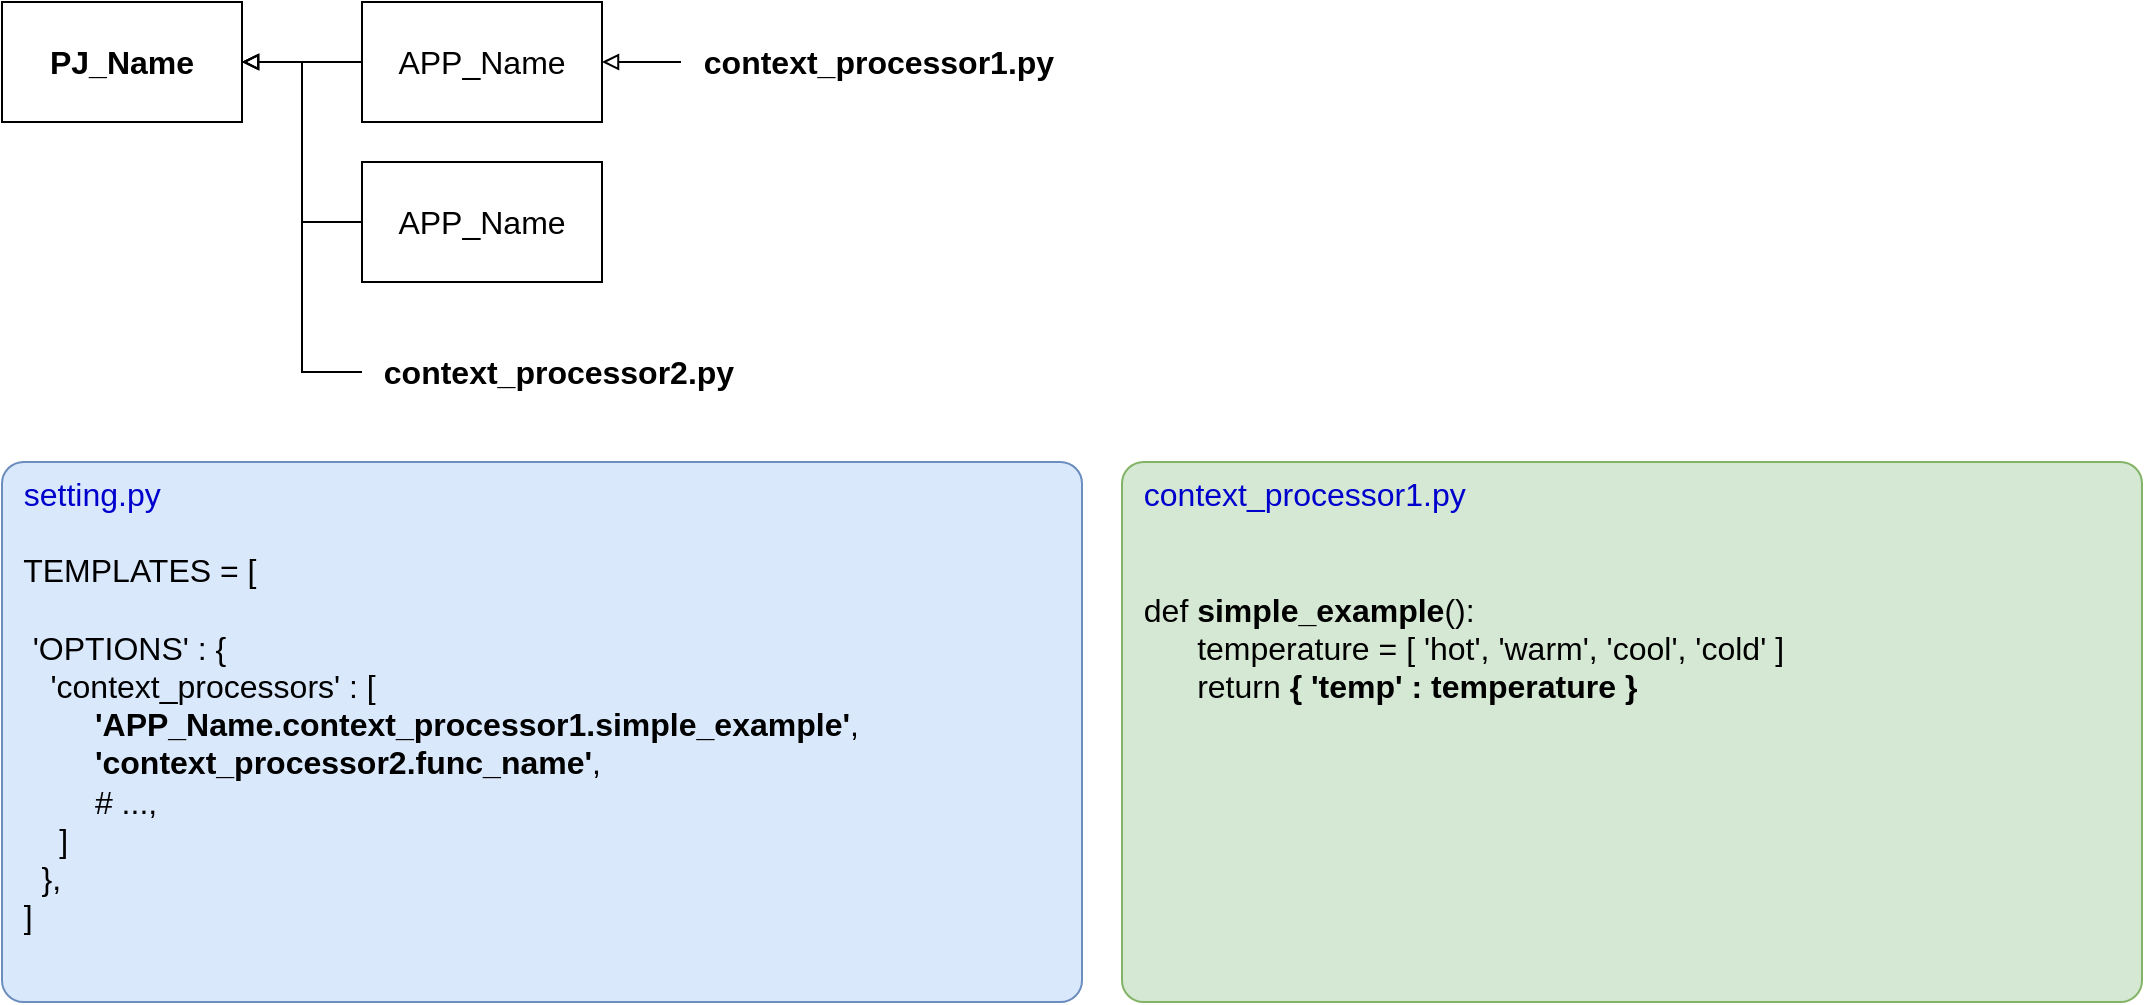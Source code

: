 <mxfile version="12.2.4" pages="2"><diagram id="vGbpm86oi84bIbi224Fg" name="context_processors"><mxGraphModel dx="719" dy="592" grid="1" gridSize="10" guides="1" tooltips="1" connect="1" arrows="1" fold="1" page="1" pageScale="1" pageWidth="1100" pageHeight="850" math="0" shadow="0"><root><mxCell id="ttFF1TFbiZeEFC_S60e4-0"/><mxCell id="ttFF1TFbiZeEFC_S60e4-1" parent="ttFF1TFbiZeEFC_S60e4-0"/><mxCell id="L-VF0cf_2nI_921FmTjk-0" value="PJ_Name" style="rounded=0;whiteSpace=wrap;html=1;fontSize=16;align=center;fontStyle=1" parent="ttFF1TFbiZeEFC_S60e4-1" vertex="1"><mxGeometry x="20" y="20" width="120" height="60" as="geometry"/></mxCell><mxCell id="L-VF0cf_2nI_921FmTjk-3" style="edgeStyle=orthogonalEdgeStyle;rounded=0;orthogonalLoop=1;jettySize=auto;html=1;exitX=0;exitY=0.5;exitDx=0;exitDy=0;entryX=1;entryY=0.5;entryDx=0;entryDy=0;fontSize=16;endArrow=block;endFill=0;" parent="ttFF1TFbiZeEFC_S60e4-1" source="L-VF0cf_2nI_921FmTjk-1" target="L-VF0cf_2nI_921FmTjk-0" edge="1"><mxGeometry relative="1" as="geometry"/></mxCell><mxCell id="L-VF0cf_2nI_921FmTjk-1" value="APP_Name" style="rounded=0;whiteSpace=wrap;html=1;fontSize=16;align=center;" parent="ttFF1TFbiZeEFC_S60e4-1" vertex="1"><mxGeometry x="200" y="20" width="120" height="60" as="geometry"/></mxCell><mxCell id="L-VF0cf_2nI_921FmTjk-5" style="edgeStyle=orthogonalEdgeStyle;rounded=0;orthogonalLoop=1;jettySize=auto;html=1;exitX=0;exitY=0.5;exitDx=0;exitDy=0;entryX=1;entryY=0.5;entryDx=0;entryDy=0;endArrow=block;endFill=0;fontSize=16;" parent="ttFF1TFbiZeEFC_S60e4-1" source="L-VF0cf_2nI_921FmTjk-4" target="L-VF0cf_2nI_921FmTjk-0" edge="1"><mxGeometry relative="1" as="geometry"/></mxCell><mxCell id="L-VF0cf_2nI_921FmTjk-4" value="APP_Name" style="rounded=0;whiteSpace=wrap;html=1;fontSize=16;align=center;" parent="ttFF1TFbiZeEFC_S60e4-1" vertex="1"><mxGeometry x="200" y="100" width="120" height="60" as="geometry"/></mxCell><mxCell id="L-VF0cf_2nI_921FmTjk-10" style="edgeStyle=orthogonalEdgeStyle;rounded=0;orthogonalLoop=1;jettySize=auto;html=1;exitX=0;exitY=0.5;exitDx=0;exitDy=0;entryX=1;entryY=0.5;entryDx=0;entryDy=0;endArrow=block;endFill=0;fontSize=16;" parent="ttFF1TFbiZeEFC_S60e4-1" source="L-VF0cf_2nI_921FmTjk-9" target="L-VF0cf_2nI_921FmTjk-0" edge="1"><mxGeometry relative="1" as="geometry"/></mxCell><mxCell id="L-VF0cf_2nI_921FmTjk-9" value="&amp;nbsp; context_processor2.py" style="text;html=1;strokeColor=none;fillColor=none;align=left;verticalAlign=middle;whiteSpace=wrap;rounded=0;fontSize=16;fontStyle=1" parent="ttFF1TFbiZeEFC_S60e4-1" vertex="1"><mxGeometry x="200" y="180" width="190" height="50" as="geometry"/></mxCell><mxCell id="L-VF0cf_2nI_921FmTjk-13" style="edgeStyle=orthogonalEdgeStyle;rounded=0;orthogonalLoop=1;jettySize=auto;html=1;exitX=0;exitY=0.5;exitDx=0;exitDy=0;entryX=1;entryY=0.5;entryDx=0;entryDy=0;endArrow=block;endFill=0;fontSize=16;" parent="ttFF1TFbiZeEFC_S60e4-1" source="L-VF0cf_2nI_921FmTjk-12" target="L-VF0cf_2nI_921FmTjk-1" edge="1"><mxGeometry relative="1" as="geometry"/></mxCell><mxCell id="L-VF0cf_2nI_921FmTjk-12" value="&amp;nbsp; context_processor1.py" style="text;html=1;strokeColor=none;fillColor=none;align=left;verticalAlign=middle;whiteSpace=wrap;rounded=0;fontSize=16;fontStyle=1" parent="ttFF1TFbiZeEFC_S60e4-1" vertex="1"><mxGeometry x="359.5" y="25" width="190" height="50" as="geometry"/></mxCell><mxCell id="L-VF0cf_2nI_921FmTjk-14" value="&lt;font&gt;&amp;nbsp; &lt;font color=&quot;#0000cc&quot;&gt;setting.py&lt;/font&gt;&lt;br&gt;&amp;nbsp;&amp;nbsp;&lt;br&gt;&amp;nbsp; TEMPLATES = [&lt;br&gt;&lt;br&gt;&amp;nbsp; &amp;nbsp;'OPTIONS' : {&lt;br&gt;&amp;nbsp; &amp;nbsp; &amp;nbsp;'context_processors' : [&lt;br&gt;&amp;nbsp; &amp;nbsp; &amp;nbsp; &amp;nbsp; &amp;nbsp; &lt;b&gt;'APP_Name.context_processor1.simple_example'&lt;/b&gt;,&lt;br&gt;&amp;nbsp; &amp;nbsp; &amp;nbsp; &amp;nbsp; &amp;nbsp; &lt;b&gt;'context_processor2.func_name'&lt;/b&gt;,&lt;br&gt;&amp;nbsp; &amp;nbsp; &amp;nbsp; &amp;nbsp; &amp;nbsp; # ...,&amp;nbsp;&amp;nbsp;&lt;br&gt;&amp;nbsp; &amp;nbsp; &amp;nbsp; ]&lt;br&gt;&amp;nbsp; &amp;nbsp; },&lt;br&gt;&amp;nbsp; ]&lt;br&gt;&lt;/font&gt;" style="rounded=1;whiteSpace=wrap;html=1;fontSize=16;align=left;arcSize=4;verticalAlign=top;fontStyle=0;fillColor=#dae8fc;strokeColor=#6c8ebf;" parent="ttFF1TFbiZeEFC_S60e4-1" vertex="1"><mxGeometry x="20" y="250" width="540" height="270" as="geometry"/></mxCell><mxCell id="rMtIMhe96o_nQ2N9gToo-0" value="&lt;font&gt;&amp;nbsp; &lt;font color=&quot;#0000cc&quot;&gt;context_processor1.py&lt;/font&gt;&lt;br&gt;&lt;br&gt;&lt;br&gt;&amp;nbsp; def &lt;b&gt;simple_example&lt;/b&gt;():&lt;br&gt;&amp;nbsp; &amp;nbsp; &amp;nbsp; &amp;nbsp; temperature = [ 'hot', 'warm', 'cool', 'cold' ]&lt;br&gt;&amp;nbsp; &amp;nbsp; &amp;nbsp; &amp;nbsp; return &lt;b&gt;{ 'temp' : temperature }&lt;/b&gt;&lt;br&gt;&lt;/font&gt;" style="rounded=1;whiteSpace=wrap;html=1;fontSize=16;align=left;arcSize=4;verticalAlign=top;fontStyle=0;fillColor=#d5e8d4;strokeColor=#82b366;" parent="ttFF1TFbiZeEFC_S60e4-1" vertex="1"><mxGeometry x="580" y="250" width="510" height="270" as="geometry"/></mxCell></root></mxGraphModel></diagram><diagram id="hDf1ayMina3igS35CfT7" name="template_tags_and_filters"><mxGraphModel dx="719" dy="592" grid="1" gridSize="10" guides="1" tooltips="1" connect="1" arrows="1" fold="1" page="1" pageScale="1" pageWidth="1100" pageHeight="850" math="0" shadow="0"><root><mxCell id="ttFF1TFbiZeEFC_S60e4-0"/><mxCell id="ttFF1TFbiZeEFC_S60e4-1" parent="ttFF1TFbiZeEFC_S60e4-0"/><mxCell id="zoblt9Kz-qM-0RY_UTrD-23" value="" style="rounded=0;whiteSpace=wrap;html=1;strokeColor=#000000;strokeWidth=1;fillColor=none;fontSize=16;fontColor=#000000;align=left;" parent="ttFF1TFbiZeEFC_S60e4-1" vertex="1"><mxGeometry x="228" y="20" width="580" height="410" as="geometry"/></mxCell><mxCell id="uEdXRzh-a97YDSr1LBIX-0" value="&lt;b&gt;&lt;font color=&quot;#0000cc&quot;&gt;Django filter&lt;/font&gt;&lt;/b&gt;" style="rounded=0;whiteSpace=wrap;html=1;strokeColor=#36393d;strokeWidth=1;fillColor=#cce5ff;fontSize=16;align=center;" parent="ttFF1TFbiZeEFC_S60e4-1" vertex="1"><mxGeometry x="238" y="34" width="120" height="60" as="geometry"/></mxCell><mxCell id="zoblt9Kz-qM-0RY_UTrD-3" style="edgeStyle=orthogonalEdgeStyle;rounded=0;orthogonalLoop=1;jettySize=auto;html=1;exitX=0;exitY=0.5;exitDx=0;exitDy=0;entryX=1;entryY=0.5;entryDx=0;entryDy=0;fontSize=16;endArrow=block;endFill=0;" parent="ttFF1TFbiZeEFC_S60e4-1" source="uEdXRzh-a97YDSr1LBIX-1" target="uEdXRzh-a97YDSr1LBIX-0" edge="1"><mxGeometry relative="1" as="geometry"/></mxCell><mxCell id="uEdXRzh-a97YDSr1LBIX-1" value="&lt;b&gt;what&lt;/b&gt;?&lt;br&gt;&amp;gt;&amp;gt; it is designed to &lt;b&gt;&lt;u&gt;&lt;font color=&quot;#7f00ff&quot;&gt;format template variables&lt;/font&gt;&lt;/u&gt;&lt;/b&gt;" style="rounded=0;whiteSpace=wrap;html=1;strokeColor=#666666;strokeWidth=1;fillColor=#f5f5f5;fontSize=16;align=left;verticalAlign=top;fontColor=#333333;" parent="ttFF1TFbiZeEFC_S60e4-1" vertex="1"><mxGeometry x="418" y="34" width="350" height="60" as="geometry"/></mxCell><mxCell id="zoblt9Kz-qM-0RY_UTrD-4" style="edgeStyle=orthogonalEdgeStyle;rounded=0;orthogonalLoop=1;jettySize=auto;html=1;exitX=0;exitY=0.5;exitDx=0;exitDy=0;entryX=1;entryY=0.5;entryDx=0;entryDy=0;fontSize=16;endArrow=block;endFill=0;" parent="ttFF1TFbiZeEFC_S60e4-1" source="zoblt9Kz-qM-0RY_UTrD-0" target="uEdXRzh-a97YDSr1LBIX-0" edge="1"><mxGeometry relative="1" as="geometry"/></mxCell><mxCell id="zoblt9Kz-qM-0RY_UTrD-0" value="&lt;b&gt;symbol&lt;/b&gt;?&lt;br&gt;&amp;gt;&amp;gt; &quot;&lt;b&gt;&lt;font color=&quot;#7f00ff&quot;&gt;|&lt;/font&gt;&lt;/b&gt;&quot; (w/o double quotation marks)" style="rounded=0;whiteSpace=wrap;html=1;strokeColor=#666666;strokeWidth=1;fillColor=#f5f5f5;fontSize=16;align=left;verticalAlign=top;fontColor=#333333;" parent="ttFF1TFbiZeEFC_S60e4-1" vertex="1"><mxGeometry x="417.5" y="104" width="350" height="60" as="geometry"/></mxCell><mxCell id="zoblt9Kz-qM-0RY_UTrD-5" style="edgeStyle=orthogonalEdgeStyle;rounded=0;orthogonalLoop=1;jettySize=auto;html=1;exitX=0;exitY=0.5;exitDx=0;exitDy=0;entryX=1;entryY=0.5;entryDx=0;entryDy=0;fontSize=16;endArrow=block;endFill=0;" parent="ttFF1TFbiZeEFC_S60e4-1" source="zoblt9Kz-qM-0RY_UTrD-1" target="uEdXRzh-a97YDSr1LBIX-0" edge="1"><mxGeometry relative="1" as="geometry"/></mxCell><mxCell id="zoblt9Kz-qM-0RY_UTrD-1" value="&lt;b&gt;concept&lt;/b&gt;?&lt;br&gt;&amp;gt;&amp;gt; it is similar with &quot;&lt;b&gt;&lt;font color=&quot;#7f00ff&quot;&gt;pipe(&lt;/font&gt;&lt;/b&gt;&lt;span style=&quot;color: rgb(102 , 102 , 102) ; font-family: &amp;#34;roboto&amp;#34; , &amp;#34;helvetica&amp;#34; , sans-serif ; font-size: 13px ; background-color: rgb(255 , 255 , 255)&quot;&gt;&lt;b&gt;%&amp;gt;%&lt;/b&gt;&lt;/span&gt;&lt;b&gt;&lt;font color=&quot;#7f00ff&quot;&gt;)&lt;/font&gt;&lt;/b&gt;&quot; in R-lang;" style="rounded=0;whiteSpace=wrap;html=1;strokeColor=#666666;strokeWidth=1;fillColor=#f5f5f5;fontSize=16;align=left;verticalAlign=top;fontColor=#333333;" parent="ttFF1TFbiZeEFC_S60e4-1" vertex="1"><mxGeometry x="417.5" y="174" width="350" height="60" as="geometry"/></mxCell><mxCell id="zoblt9Kz-qM-0RY_UTrD-6" style="edgeStyle=orthogonalEdgeStyle;rounded=0;orthogonalLoop=1;jettySize=auto;html=1;exitX=0;exitY=0.5;exitDx=0;exitDy=0;entryX=1;entryY=0.5;entryDx=0;entryDy=0;fontSize=16;endArrow=block;endFill=0;" parent="ttFF1TFbiZeEFC_S60e4-1" source="zoblt9Kz-qM-0RY_UTrD-2" target="uEdXRzh-a97YDSr1LBIX-0" edge="1"><mxGeometry relative="1" as="geometry"/></mxCell><mxCell id="zoblt9Kz-qM-0RY_UTrD-2" value="&lt;b&gt;usage&lt;/b&gt;?&lt;br&gt;&lt;br&gt;# for a single variable;&lt;br&gt;&amp;gt;&amp;gt; &lt;font color=&quot;#7f00ff&quot;&gt;{{ variable | filter1 | filter2 | ... }}&lt;br&gt;&lt;/font&gt;&lt;br&gt;# for an entire section;&lt;br&gt;&amp;gt;&amp;gt; &lt;font color=&quot;#7f00ff&quot;&gt;{% filter %}&lt;/font&gt;" style="rounded=0;whiteSpace=wrap;html=1;strokeColor=#666666;strokeWidth=1;fillColor=#f5f5f5;fontSize=16;align=left;verticalAlign=top;fontColor=#333333;" parent="ttFF1TFbiZeEFC_S60e4-1" vertex="1"><mxGeometry x="418" y="245" width="350" height="170" as="geometry"/></mxCell><mxCell id="zoblt9Kz-qM-0RY_UTrD-24" style="edgeStyle=orthogonalEdgeStyle;rounded=0;orthogonalLoop=1;jettySize=auto;html=1;exitX=0.5;exitY=0;exitDx=0;exitDy=0;endArrow=block;endFill=0;fontSize=16;fontColor=#000000;" parent="ttFF1TFbiZeEFC_S60e4-1" source="zoblt9Kz-qM-0RY_UTrD-7" target="zoblt9Kz-qM-0RY_UTrD-23" edge="1"><mxGeometry relative="1" as="geometry"/></mxCell><mxCell id="zoblt9Kz-qM-0RY_UTrD-7" value="&lt;font color=&quot;#0000cc&quot;&gt;Dates&lt;/font&gt;" style="rounded=1;whiteSpace=wrap;html=1;strokeColor=#d6b656;strokeWidth=1;fillColor=#fff2cc;fontSize=16;align=center;fontStyle=1;" parent="ttFF1TFbiZeEFC_S60e4-1" vertex="1"><mxGeometry x="17" y="486" width="190" height="60" as="geometry"/></mxCell><mxCell id="zoblt9Kz-qM-0RY_UTrD-8" value="django &lt;font color=&quot;#0000cc&quot;&gt;date and time &lt;/font&gt;format characters&lt;br&gt;&lt;br&gt;* &lt;font color=&quot;#ff0080&quot;&gt;date &lt;/font&gt;&lt;span style=&quot;font-weight: normal&quot;&gt;filter&lt;/span&gt;&lt;br&gt;* &lt;font color=&quot;#ff0080&quot;&gt;time &lt;/font&gt;&lt;span style=&quot;font-weight: normal&quot;&gt;filter&lt;/span&gt;&lt;br&gt;* &lt;font color=&quot;#ff0080&quot;&gt;timeslice &lt;/font&gt;&lt;span style=&quot;font-weight: normal&quot;&gt;filter&lt;/span&gt;&lt;br&gt;* &lt;font color=&quot;#ff0080&quot;&gt;timeuntil&lt;/font&gt; &lt;span style=&quot;font-weight: normal&quot;&gt;filter&lt;/span&gt;" style="rounded=1;whiteSpace=wrap;html=1;strokeColor=#000000;strokeWidth=1;fillColor=none;fontSize=16;align=left;fontStyle=1;fontColor=#000000;verticalAlign=top;arcSize=3;" parent="ttFF1TFbiZeEFC_S60e4-1" vertex="1"><mxGeometry x="17" y="546" width="190" height="190" as="geometry"/></mxCell><mxCell id="zoblt9Kz-qM-0RY_UTrD-25" style="edgeStyle=orthogonalEdgeStyle;rounded=0;orthogonalLoop=1;jettySize=auto;html=1;exitX=0.5;exitY=0;exitDx=0;exitDy=0;entryX=0.5;entryY=1;entryDx=0;entryDy=0;endArrow=block;endFill=0;fontSize=16;fontColor=#000000;" parent="ttFF1TFbiZeEFC_S60e4-1" source="zoblt9Kz-qM-0RY_UTrD-9" target="zoblt9Kz-qM-0RY_UTrD-23" edge="1"><mxGeometry relative="1" as="geometry"/></mxCell><mxCell id="zoblt9Kz-qM-0RY_UTrD-9" value="&lt;font color=&quot;#0000cc&quot;&gt;Strings, List, Numbers&lt;/font&gt;" style="rounded=1;whiteSpace=wrap;html=1;strokeColor=#d6b656;strokeWidth=1;fillColor=#fff2cc;fontSize=16;align=center;fontStyle=1;" parent="ttFF1TFbiZeEFC_S60e4-1" vertex="1"><mxGeometry x="218" y="486" width="190" height="60" as="geometry"/></mxCell><mxCell id="zoblt9Kz-qM-0RY_UTrD-10" value="&lt;br&gt;&lt;span style=&quot;font-weight: normal&quot;&gt;* &lt;/span&gt;&lt;font color=&quot;#ff0080&quot;&gt;add&lt;/font&gt;&lt;span style=&quot;font-weight: normal&quot;&gt; filter&lt;br&gt;&lt;/span&gt;&lt;span style=&quot;font-weight: normal&quot;&gt;*&amp;nbsp;&lt;/span&gt;&lt;font color=&quot;#ff0080&quot;&gt;default&lt;/font&gt;&lt;span style=&quot;font-weight: normal&quot;&gt;&amp;nbsp;filter&lt;br&gt;&lt;/span&gt;&lt;span style=&quot;font-weight: normal&quot;&gt;* &lt;/span&gt;&lt;font color=&quot;#ff0080&quot;&gt;default_if_none&lt;/font&gt;&lt;span style=&quot;font-weight: normal&quot;&gt;&amp;nbsp;filter&lt;br&gt;&lt;/span&gt;&lt;span style=&quot;font-weight: normal&quot;&gt;*&amp;nbsp;&lt;/span&gt;&lt;font color=&quot;#ff0080&quot;&gt;length&lt;/font&gt;&lt;span style=&quot;font-weight: normal&quot;&gt;&amp;nbsp;filter&lt;br&gt;&lt;/span&gt;&lt;span style=&quot;font-weight: normal&quot;&gt;*&amp;nbsp;&lt;/span&gt;&lt;font color=&quot;#ff0080&quot;&gt;length_is&lt;/font&gt;&lt;span style=&quot;font-weight: normal&quot;&gt;&amp;nbsp;filter&lt;br&gt;&lt;/span&gt;&lt;span style=&quot;font-weight: normal&quot;&gt;*&amp;nbsp;&lt;/span&gt;&lt;font color=&quot;#ff0080&quot;&gt;make_list&lt;/font&gt;&lt;span style=&quot;font-weight: normal&quot;&gt;&amp;nbsp;filter&lt;br&gt;&lt;/span&gt;&lt;span style=&quot;font-weight: normal&quot;&gt;*&amp;nbsp;&lt;/span&gt;&lt;font color=&quot;#ff0080&quot;&gt;yesno&lt;/font&gt;&lt;span style=&quot;font-weight: normal&quot;&gt;&amp;nbsp;filter&lt;/span&gt;&lt;span style=&quot;font-weight: normal&quot;&gt;&amp;nbsp;&lt;br&gt;&lt;/span&gt;" style="rounded=1;whiteSpace=wrap;html=1;strokeColor=#000000;strokeWidth=1;fillColor=none;fontSize=16;align=left;fontStyle=1;fontColor=#000000;verticalAlign=top;arcSize=4;" parent="ttFF1TFbiZeEFC_S60e4-1" vertex="1"><mxGeometry x="217" y="546" width="190" height="190" as="geometry"/></mxCell><mxCell id="zoblt9Kz-qM-0RY_UTrD-27" style="edgeStyle=orthogonalEdgeStyle;rounded=0;orthogonalLoop=1;jettySize=auto;html=1;exitX=0.5;exitY=0;exitDx=0;exitDy=0;entryX=0.5;entryY=1;entryDx=0;entryDy=0;endArrow=block;endFill=0;fontSize=16;fontColor=#000000;" parent="ttFF1TFbiZeEFC_S60e4-1" source="zoblt9Kz-qM-0RY_UTrD-11" target="zoblt9Kz-qM-0RY_UTrD-23" edge="1"><mxGeometry relative="1" as="geometry"/></mxCell><mxCell id="zoblt9Kz-qM-0RY_UTrD-11" value="&lt;font color=&quot;#0000cc&quot;&gt;Numbers&lt;/font&gt;" style="rounded=1;whiteSpace=wrap;html=1;strokeColor=#d6b656;strokeWidth=1;fillColor=#fff2cc;fontSize=16;align=center;fontStyle=1;" parent="ttFF1TFbiZeEFC_S60e4-1" vertex="1"><mxGeometry x="423" y="486" width="190" height="60" as="geometry"/></mxCell><mxCell id="zoblt9Kz-qM-0RY_UTrD-12" value="&lt;br&gt;&lt;span style=&quot;font-weight: normal&quot;&gt;* &lt;/span&gt;&lt;font color=&quot;#ff0080&quot;&gt;divisibleby&lt;/font&gt;&lt;span style=&quot;font-weight: normal&quot;&gt; filter&lt;br&gt;&lt;/span&gt;&lt;span style=&quot;font-weight: normal&quot;&gt;*&amp;nbsp;&lt;/span&gt;&lt;font color=&quot;#ff0080&quot;&gt;filesizeformat&lt;/font&gt;&lt;span style=&quot;font-weight: normal&quot;&gt;&amp;nbsp;filter&lt;br&gt;&lt;/span&gt;&lt;span style=&quot;font-weight: normal&quot;&gt;* &lt;/span&gt;&lt;font color=&quot;#ff0080&quot;&gt;floatformat&lt;/font&gt;&lt;span style=&quot;font-weight: normal&quot;&gt;&amp;nbsp;filter&lt;br&gt;&lt;/span&gt;&lt;span style=&quot;font-weight: normal&quot;&gt;*&amp;nbsp;&lt;/span&gt;&lt;font color=&quot;#ff0080&quot;&gt;get_digit&lt;/font&gt;&lt;span style=&quot;font-weight: normal&quot;&gt;&amp;nbsp;filter&lt;br&gt;&lt;/span&gt;&lt;span style=&quot;font-weight: normal&quot;&gt;*&amp;nbsp;&lt;/span&gt;&lt;font color=&quot;#ff0080&quot;&gt;length_is&lt;/font&gt;&lt;span style=&quot;font-weight: normal&quot;&gt;&amp;nbsp;filter&lt;br&gt;&lt;/span&gt;&lt;span style=&quot;font-weight: normal&quot;&gt;*&amp;nbsp;&lt;/span&gt;&lt;font color=&quot;#ff0080&quot;&gt;phone2number&lt;/font&gt;&lt;span style=&quot;font-weight: normal&quot;&gt;&amp;nbsp;filter&lt;/span&gt;&lt;span style=&quot;font-weight: normal&quot;&gt;&lt;br&gt;&lt;/span&gt;" style="rounded=1;whiteSpace=wrap;html=1;strokeColor=#000000;strokeWidth=1;fillColor=none;fontSize=16;align=left;fontStyle=1;fontColor=#000000;verticalAlign=top;arcSize=5;" parent="ttFF1TFbiZeEFC_S60e4-1" vertex="1"><mxGeometry x="421" y="546" width="190" height="190" as="geometry"/></mxCell><mxCell id="zoblt9Kz-qM-0RY_UTrD-28" style="edgeStyle=orthogonalEdgeStyle;rounded=0;orthogonalLoop=1;jettySize=auto;html=1;exitX=0.5;exitY=0;exitDx=0;exitDy=0;entryX=0.5;entryY=1;entryDx=0;entryDy=0;endArrow=block;endFill=0;fontSize=16;fontColor=#000000;" parent="ttFF1TFbiZeEFC_S60e4-1" source="zoblt9Kz-qM-0RY_UTrD-14" target="zoblt9Kz-qM-0RY_UTrD-23" edge="1"><mxGeometry relative="1" as="geometry"/></mxCell><mxCell id="zoblt9Kz-qM-0RY_UTrD-14" value="&lt;font color=&quot;#0000cc&quot;&gt;Strings&lt;/font&gt;" style="rounded=1;whiteSpace=wrap;html=1;strokeColor=#d6b656;strokeWidth=1;fillColor=#fff2cc;fontSize=16;align=center;fontStyle=1;" parent="ttFF1TFbiZeEFC_S60e4-1" vertex="1"><mxGeometry x="629" y="486" width="228" height="60" as="geometry"/></mxCell><mxCell id="zoblt9Kz-qM-0RY_UTrD-15" value="&lt;br&gt;&lt;span style=&quot;font-weight: normal&quot;&gt;* &lt;/span&gt;&lt;font color=&quot;#ff0080&quot;&gt;capfirst&lt;/font&gt;&lt;span style=&quot;font-weight: normal&quot;&gt;&amp;nbsp;filter&lt;br&gt;&lt;/span&gt;&lt;span style=&quot;font-weight: normal&quot;&gt;*&amp;nbsp;&lt;/span&gt;&lt;font color=&quot;#ff0080&quot;&gt;pluralize&lt;/font&gt;&lt;span style=&quot;font-weight: normal&quot;&gt;&amp;nbsp;filter&lt;br&gt;&lt;/span&gt;&lt;span style=&quot;font-weight: normal&quot;&gt;* &lt;/span&gt;&lt;font color=&quot;#ff0080&quot;&gt;slugify&lt;/font&gt;&lt;span style=&quot;font-weight: normal&quot;&gt;&amp;nbsp;filter&lt;br&gt;&lt;/span&gt;&lt;span style=&quot;font-weight: normal&quot;&gt;*&amp;nbsp;&lt;/span&gt;&lt;font color=&quot;#ff0080&quot;&gt;title&lt;/font&gt;&lt;span style=&quot;font-weight: normal&quot;&gt;&amp;nbsp;filter&lt;br&gt;&lt;/span&gt;&lt;span style=&quot;font-weight: normal&quot;&gt;*&amp;nbsp;&lt;/span&gt;&lt;font color=&quot;#ff0080&quot;&gt;truncatechars&lt;/font&gt;&lt;span style=&quot;font-weight: normal&quot;&gt;&amp;nbsp;filter&lt;br&gt;&lt;/span&gt;&lt;span style=&quot;font-weight: normal&quot;&gt;*&amp;nbsp;&lt;/span&gt;&lt;font color=&quot;#ff0080&quot;&gt;truncatechars_html&lt;/font&gt;&lt;span style=&quot;font-weight: normal&quot;&gt;&amp;nbsp;filter&lt;br&gt;&lt;/span&gt;&lt;span style=&quot;font-weight: normal&quot;&gt;*&amp;nbsp;&lt;/span&gt;&lt;font color=&quot;#ff0080&quot;&gt;truncatewords&lt;/font&gt;&lt;span style=&quot;font-weight: normal&quot;&gt;&amp;nbsp;filter&lt;br&gt;&lt;/span&gt;&lt;span style=&quot;font-weight: normal&quot;&gt;*&amp;nbsp;&lt;/span&gt;&lt;font color=&quot;#ff0080&quot;&gt;truncatewords_html&lt;/font&gt;&lt;span style=&quot;font-weight: normal&quot;&gt;&amp;nbsp;filter&lt;br&gt;&lt;/span&gt;&lt;span style=&quot;font-weight: normal&quot;&gt;*&amp;nbsp;&lt;/span&gt;&lt;font color=&quot;#ff0080&quot;&gt;upper&lt;/font&gt;&lt;span style=&quot;font-weight: normal&quot;&gt;&amp;nbsp;filter&lt;br&gt;&lt;/span&gt;&lt;span style=&quot;font-weight: normal&quot;&gt;*&amp;nbsp;&lt;/span&gt;&lt;font color=&quot;#ff0080&quot;&gt;wordcount&lt;/font&gt;&lt;span style=&quot;font-weight: normal&quot;&gt;&amp;nbsp;filter&lt;/span&gt;&lt;span style=&quot;font-weight: normal&quot;&gt;&lt;br&gt;&lt;/span&gt;" style="rounded=1;whiteSpace=wrap;html=1;strokeColor=#000000;strokeWidth=1;fillColor=none;fontSize=16;align=left;fontStyle=1;fontColor=#000000;verticalAlign=top;arcSize=4;" parent="ttFF1TFbiZeEFC_S60e4-1" vertex="1"><mxGeometry x="627" y="546" width="230" height="250" as="geometry"/></mxCell><mxCell id="zoblt9Kz-qM-0RY_UTrD-29" style="edgeStyle=orthogonalEdgeStyle;rounded=0;orthogonalLoop=1;jettySize=auto;html=1;exitX=0.5;exitY=0;exitDx=0;exitDy=0;entryX=0.5;entryY=1;entryDx=0;entryDy=0;endArrow=block;endFill=0;fontSize=16;fontColor=#000000;" parent="ttFF1TFbiZeEFC_S60e4-1" source="zoblt9Kz-qM-0RY_UTrD-13" target="zoblt9Kz-qM-0RY_UTrD-23" edge="1"><mxGeometry relative="1" as="geometry"/></mxCell><mxCell id="zoblt9Kz-qM-0RY_UTrD-13" value="&lt;font color=&quot;#0000cc&quot;&gt;Lists and Dictionaries&lt;/font&gt;" style="rounded=1;whiteSpace=wrap;html=1;strokeColor=#d6b656;strokeWidth=1;fillColor=#fff2cc;fontSize=16;align=center;fontStyle=1;" parent="ttFF1TFbiZeEFC_S60e4-1" vertex="1"><mxGeometry x="877" y="486" width="210" height="60" as="geometry"/></mxCell><mxCell id="zoblt9Kz-qM-0RY_UTrD-16" value="&lt;br&gt;* &lt;font color=&quot;#ff0080&quot;&gt;dictsort&amp;nbsp;&lt;/font&gt;&lt;span style=&quot;font-weight: normal&quot;&gt;filter&lt;/span&gt;&lt;br&gt;* &lt;font color=&quot;#ff0080&quot;&gt;dictsortreversed&amp;nbsp;&lt;/font&gt;&lt;span style=&quot;font-weight: normal&quot;&gt;filter&lt;/span&gt;&lt;br&gt;* &lt;font color=&quot;#ff0080&quot;&gt;join&amp;nbsp;&lt;/font&gt;&lt;span style=&quot;font-weight: normal&quot;&gt;filter&lt;/span&gt;&lt;br&gt;* &lt;font color=&quot;#ff0080&quot;&gt;first&lt;/font&gt;&amp;nbsp;&lt;span style=&quot;font-weight: normal&quot;&gt;filter&lt;br&gt;&lt;/span&gt;*&amp;nbsp;&lt;font color=&quot;#ff0080&quot;&gt;last&lt;/font&gt;&amp;nbsp;&lt;span style=&quot;font-weight: normal&quot;&gt;filter&lt;br&gt;&lt;/span&gt;*&amp;nbsp;&lt;font color=&quot;#ff0080&quot;&gt;random&lt;/font&gt;&amp;nbsp;&lt;span style=&quot;font-weight: normal&quot;&gt;filter&lt;br&gt;&lt;/span&gt;*&amp;nbsp;&lt;font color=&quot;#ff0080&quot;&gt;slice&lt;/font&gt;&amp;nbsp;&lt;span style=&quot;font-weight: normal&quot;&gt;filter&lt;br&gt;&lt;/span&gt;*&amp;nbsp;&lt;font color=&quot;#ff0080&quot;&gt;unorder_list&lt;/font&gt;&amp;nbsp;&lt;span style=&quot;font-weight: normal&quot;&gt;filter&lt;/span&gt;&lt;span style=&quot;font-weight: normal&quot;&gt;&lt;br&gt;&lt;/span&gt;" style="rounded=1;whiteSpace=wrap;html=1;strokeColor=#000000;strokeWidth=1;fillColor=none;fontSize=16;align=left;fontStyle=1;fontColor=#000000;verticalAlign=top;arcSize=3;" parent="ttFF1TFbiZeEFC_S60e4-1" vertex="1"><mxGeometry x="877" y="546" width="210" height="190" as="geometry"/></mxCell><mxCell id="zoblt9Kz-qM-0RY_UTrD-19" style="edgeStyle=orthogonalEdgeStyle;rounded=0;orthogonalLoop=1;jettySize=auto;html=1;exitX=0.5;exitY=0;exitDx=0;exitDy=0;entryX=0.5;entryY=1;entryDx=0;entryDy=0;endArrow=block;endFill=0;fontSize=16;fontColor=#000000;" parent="ttFF1TFbiZeEFC_S60e4-1" source="zoblt9Kz-qM-0RY_UTrD-17" target="zoblt9Kz-qM-0RY_UTrD-23" edge="1"><mxGeometry relative="1" as="geometry"/></mxCell><mxCell id="zoblt9Kz-qM-0RY_UTrD-17" value="&lt;font color=&quot;#0000cc&quot;&gt;String and special characters&lt;/font&gt;" style="rounded=1;whiteSpace=wrap;html=1;strokeColor=#d6b656;strokeWidth=1;fillColor=#fff2cc;fontSize=16;align=center;fontStyle=1;" parent="ttFF1TFbiZeEFC_S60e4-1" vertex="1"><mxGeometry x="1099.5" y="486" width="210" height="60" as="geometry"/></mxCell><mxCell id="zoblt9Kz-qM-0RY_UTrD-18" value="&lt;br&gt;* &lt;font color=&quot;#ff0080&quot;&gt;addslashes&amp;nbsp;&lt;/font&gt;&lt;span style=&quot;font-weight: normal&quot;&gt;filter&lt;/span&gt;&lt;br&gt;* &lt;font color=&quot;#ff0080&quot;&gt;center&amp;nbsp;&lt;/font&gt;&lt;span style=&quot;font-weight: normal&quot;&gt;filter&lt;/span&gt;&lt;br&gt;* &lt;font color=&quot;#ff0080&quot;&gt;&quot;mocha&quot;&amp;nbsp;&lt;/font&gt;&lt;span style=&quot;font-weight: normal&quot;&gt;filter&lt;/span&gt;&lt;br&gt;* &lt;font color=&quot;#ff0080&quot;&gt;ljust&lt;/font&gt;&amp;nbsp;&lt;span style=&quot;font-weight: normal&quot;&gt;filter&lt;br&gt;&lt;/span&gt;*&amp;nbsp;&lt;font color=&quot;#ff0080&quot;&gt;rjust&lt;/font&gt;&amp;nbsp;&lt;span style=&quot;font-weight: normal&quot;&gt;filter&lt;br&gt;&lt;/span&gt;*&amp;nbsp;&lt;font color=&quot;#ff0080&quot;&gt;&quot;latte&quot;&lt;/font&gt;&amp;nbsp;&lt;span style=&quot;font-weight: normal&quot;&gt;filter&lt;br&gt;&lt;/span&gt;*&amp;nbsp;&lt;font color=&quot;#ff0080&quot;&gt;escape&lt;/font&gt;&amp;nbsp;&lt;span style=&quot;font-weight: normal&quot;&gt;filter&lt;br&gt;&lt;/span&gt;*&amp;nbsp;&lt;font color=&quot;#ff0080&quot;&gt;escapejs&lt;/font&gt;&amp;nbsp;&lt;span style=&quot;font-weight: normal&quot;&gt;filter&lt;br&gt;&lt;/span&gt;*&amp;nbsp;&lt;font color=&quot;#ff0080&quot;&gt;escape&lt;/font&gt;&amp;nbsp;&lt;span style=&quot;font-weight: normal&quot;&gt;filter&lt;br&gt;&lt;/span&gt;*&amp;nbsp;&lt;font color=&quot;#ff0080&quot;&gt;force_escape&lt;/font&gt;&amp;nbsp;&lt;span style=&quot;font-weight: normal&quot;&gt;filter&lt;br&gt;&lt;/span&gt;*&amp;nbsp;&lt;font color=&quot;#ff0080&quot;&gt;linebreaks&lt;/font&gt;&amp;nbsp;&lt;span style=&quot;font-weight: normal&quot;&gt;filter&lt;br&gt;&lt;/span&gt;*&amp;nbsp;&lt;font color=&quot;#ff0080&quot;&gt;breaksbr&lt;/font&gt;&amp;nbsp;&lt;span style=&quot;font-weight: normal&quot;&gt;filter&lt;br&gt;&lt;/span&gt;*&amp;nbsp;&lt;font color=&quot;#ff0080&quot;&gt;striptags&lt;/font&gt;&amp;nbsp;&lt;span style=&quot;font-weight: normal&quot;&gt;filter&lt;br&gt;&lt;/span&gt;*&amp;nbsp;&lt;font color=&quot;#ff0080&quot;&gt;safe&lt;/font&gt;&amp;nbsp;&lt;span style=&quot;font-weight: normal&quot;&gt;filter&lt;br&gt;&lt;/span&gt;*&amp;nbsp;&lt;font color=&quot;#ff0080&quot;&gt;safeseq&lt;/font&gt;&amp;nbsp;&lt;span style=&quot;font-weight: normal&quot;&gt;filter&lt;br&gt;&lt;/span&gt;*&amp;nbsp;&lt;font color=&quot;#ff0080&quot;&gt;wordwrap&lt;/font&gt;&amp;nbsp;&lt;span style=&quot;font-weight: normal&quot;&gt;filter&lt;/span&gt;&lt;span style=&quot;font-weight: normal&quot;&gt;&lt;br&gt;&lt;/span&gt;" style="rounded=1;whiteSpace=wrap;html=1;strokeColor=#000000;strokeWidth=1;fillColor=none;fontSize=16;align=left;fontStyle=1;fontColor=#000000;verticalAlign=top;arcSize=3;" parent="ttFF1TFbiZeEFC_S60e4-1" vertex="1"><mxGeometry x="1100" y="546" width="210" height="354" as="geometry"/></mxCell><mxCell id="zoblt9Kz-qM-0RY_UTrD-22" style="edgeStyle=orthogonalEdgeStyle;rounded=0;orthogonalLoop=1;jettySize=auto;html=1;exitX=0.5;exitY=0;exitDx=0;exitDy=0;entryX=0.5;entryY=1;entryDx=0;entryDy=0;endArrow=block;endFill=0;fontSize=16;fontColor=#000000;" parent="ttFF1TFbiZeEFC_S60e4-1" source="zoblt9Kz-qM-0RY_UTrD-20" target="zoblt9Kz-qM-0RY_UTrD-23" edge="1"><mxGeometry relative="1" as="geometry"/></mxCell><mxCell id="zoblt9Kz-qM-0RY_UTrD-20" value="&lt;font color=&quot;#0000cc&quot;&gt;Development and Testing&lt;/font&gt;" style="rounded=1;whiteSpace=wrap;html=1;strokeColor=#BD7000;strokeWidth=1;fillColor=#f0a30a;fontSize=16;align=center;fontStyle=1;fontColor=#ffffff;" parent="ttFF1TFbiZeEFC_S60e4-1" vertex="1"><mxGeometry x="1320" y="487" width="210" height="60" as="geometry"/></mxCell><mxCell id="zoblt9Kz-qM-0RY_UTrD-21" value="&lt;br&gt;* &lt;font color=&quot;#ff0080&quot;&gt;pprint&amp;nbsp;&lt;/font&gt;&lt;span style=&quot;font-weight: normal&quot;&gt;filter&lt;/span&gt;&lt;br&gt;* &lt;font color=&quot;#ff0080&quot;&gt;iriencode&amp;nbsp;&lt;/font&gt;&lt;span style=&quot;font-weight: normal&quot;&gt;filter&lt;/span&gt;&lt;br&gt;* &lt;font color=&quot;#ff0080&quot;&gt;&quot;mocha&quot;&amp;nbsp;&lt;/font&gt;&lt;span style=&quot;font-weight: normal&quot;&gt;filter&lt;/span&gt;&lt;br&gt;* &lt;font color=&quot;#ff0080&quot;&gt;urlencode&lt;/font&gt;&amp;nbsp;&lt;span style=&quot;font-weight: normal&quot;&gt;filter&lt;br&gt;&lt;/span&gt;*&amp;nbsp;&lt;font color=&quot;#ff0080&quot;&gt;urlize&lt;/font&gt;&amp;nbsp;&lt;span style=&quot;font-weight: normal&quot;&gt;filter&lt;br&gt;&lt;/span&gt;*&amp;nbsp;&lt;font color=&quot;#ff0080&quot;&gt;urlizetrunc&lt;/font&gt;&amp;nbsp;&lt;span style=&quot;font-weight: normal&quot;&gt;filter&lt;/span&gt;&lt;span style=&quot;font-weight: normal&quot;&gt;&lt;br&gt;&lt;/span&gt;" style="rounded=1;whiteSpace=wrap;html=1;strokeColor=#000000;strokeWidth=1;fillColor=none;fontSize=16;align=left;fontStyle=1;fontColor=#000000;verticalAlign=top;arcSize=3;" parent="ttFF1TFbiZeEFC_S60e4-1" vertex="1"><mxGeometry x="1321" y="546" width="210" height="164" as="geometry"/></mxCell><mxCell id="PT1OeIJCd8rII7l2WCJj-0" value="Built-in &lt;font color=&quot;#0000cc&quot;&gt;Django Tags&lt;/font&gt;" style="rounded=0;whiteSpace=wrap;html=1;strokeColor=#6c8ebf;strokeWidth=1;fillColor=#dae8fc;fontSize=16;align=center;fontStyle=1" parent="ttFF1TFbiZeEFC_S60e4-1" vertex="1"><mxGeometry x="11" y="940" width="1589" height="40" as="geometry"/></mxCell><mxCell id="PT1OeIJCd8rII7l2WCJj-1" value="&lt;br style=&quot;font-size: 12px&quot;&gt;* &lt;font color=&quot;#ff0080&quot; style=&quot;font-size: 12px&quot;&gt;{% now %}&lt;br&gt;&lt;br style=&quot;font-size: 12px&quot;&gt;&lt;/font&gt;&amp;nbsp; &amp;nbsp;** {% now &quot;DATE_FORMAT&quot; %}&lt;br style=&quot;font-size: 12px&quot;&gt;&amp;nbsp; &amp;nbsp;** {% now &quot;DATETIME_FORMAT&quot; %}&lt;br&gt;&amp;nbsp; &amp;nbsp;** {% now &quot;SHORT_DATE_FORMAT&quot; %}&lt;br&gt;&amp;nbsp; &amp;nbsp;** {% now &quot;SHORT_DATETIME_FORMAT&quot; %}" style="rounded=1;whiteSpace=wrap;html=1;strokeColor=#000000;strokeWidth=1;fillColor=none;fontSize=12;align=left;fontStyle=1;fontColor=#000000;verticalAlign=top;arcSize=3;" parent="ttFF1TFbiZeEFC_S60e4-1" vertex="1"><mxGeometry x="17" y="1040" width="303" height="160" as="geometry"/></mxCell><mxCell id="PT1OeIJCd8rII7l2WCJj-2" value="&lt;br style=&quot;font-size: 12px&quot;&gt;* &lt;font color=&quot;#ff0080&quot; style=&quot;font-size: 12px&quot;&gt;{% csrf_token %}&lt;/font&gt;" style="rounded=1;whiteSpace=wrap;html=1;strokeColor=#000000;strokeWidth=1;fillColor=none;fontSize=12;align=left;fontStyle=1;fontColor=#000000;verticalAlign=top;arcSize=3;" parent="ttFF1TFbiZeEFC_S60e4-1" vertex="1"><mxGeometry x="330" y="1040" width="190" height="160" as="geometry"/></mxCell><mxCell id="PT1OeIJCd8rII7l2WCJj-3" value="Dates" style="rounded=0;whiteSpace=wrap;html=1;strokeColor=#666666;strokeWidth=1;fillColor=#f5f5f5;fontSize=16;align=center;fontColor=#333333;" parent="ttFF1TFbiZeEFC_S60e4-1" vertex="1"><mxGeometry x="17" y="1000" width="303" height="40" as="geometry"/></mxCell><mxCell id="PT1OeIJCd8rII7l2WCJj-4" value="Forms" style="rounded=0;whiteSpace=wrap;html=1;strokeColor=#666666;strokeWidth=1;fillColor=#f5f5f5;fontSize=16;align=center;fontColor=#333333;" parent="ttFF1TFbiZeEFC_S60e4-1" vertex="1"><mxGeometry x="330" y="1000" width="190" height="40" as="geometry"/></mxCell><mxCell id="PT1OeIJCd8rII7l2WCJj-5" value="&lt;br style=&quot;font-size: 12px&quot;&gt;* &lt;font color=&quot;#ff0080&quot; style=&quot;font-size: 12px&quot;&gt;&lt;b&gt;{% if %}&lt;/b&gt;&lt;br&gt;&lt;/font&gt;*&amp;nbsp;&lt;font color=&quot;#ff0080&quot;&gt;&lt;b&gt;{% elif %}&lt;/b&gt;&lt;br&gt;&lt;/font&gt;*&amp;nbsp;&lt;font color=&quot;#ff0080&quot;&gt;&lt;b&gt;{% else %}&lt;br&gt;&lt;/b&gt;&lt;/font&gt;*&amp;nbsp;&lt;font color=&quot;#ff0080&quot;&gt;&lt;b&gt;{% endif %}&lt;br&gt;&lt;br&gt;&lt;/b&gt;&lt;/font&gt;*&amp;nbsp;&lt;font color=&quot;#ff0080&quot;&gt;&lt;b&gt;{% firstof %}&lt;br&gt;&lt;/b&gt;&lt;/font&gt;&lt;font color=&quot;#ff0080&quot;&gt;&lt;b&gt;&lt;br&gt;&lt;/b&gt;&lt;/font&gt;*&amp;nbsp;&lt;font color=&quot;#ff0080&quot;&gt;&lt;b&gt;{% if &amp;lt;value&amp;gt; in %}&lt;/b&gt;&lt;/font&gt;&lt;font color=&quot;#ff0080&quot;&gt;&lt;b&gt;&lt;br&gt;&lt;/b&gt;&lt;/font&gt;*&amp;nbsp;&lt;font color=&quot;#ff0080&quot;&gt;&lt;b&gt;{% if &amp;lt;value&amp;gt; not in %}&lt;br&gt;&lt;/b&gt;&lt;/font&gt;&lt;font color=&quot;#ff0080&quot;&gt;&lt;b&gt;&lt;br&gt;&lt;/b&gt;&lt;/font&gt;*&amp;nbsp;&lt;font color=&quot;#ff0080&quot;&gt;&lt;b&gt;{% if &amp;lt;value&amp;gt; is &amp;lt;value&amp;gt; %}&lt;/b&gt;&lt;/font&gt;&lt;font color=&quot;#ff0080&quot;&gt;&lt;b&gt;&lt;br&gt;&lt;/b&gt;&lt;/font&gt;*&amp;nbsp;&lt;font color=&quot;#ff0080&quot;&gt;&lt;b&gt;{% if &amp;lt;value&amp;gt; is not &amp;lt;value&amp;gt; %}&lt;br&gt;&lt;/b&gt;&lt;/font&gt;&lt;font color=&quot;#ff0080&quot;&gt;&lt;b&gt;&lt;br&gt;&lt;/b&gt;&lt;/font&gt;*&amp;nbsp;&lt;font color=&quot;#ff0080&quot;&gt;&lt;b&gt;{% if value|&amp;lt;filter&amp;gt; &amp;lt;condition&amp;gt; &amp;lt;value&amp;gt; %}&lt;br&gt;&lt;/b&gt;&lt;/font&gt;&lt;font style=&quot;font-size: 12px&quot;&gt;&lt;br&gt;NOTE&lt;br&gt;&lt;b&gt;(&lt;/b&gt; &lt;b&gt;)&lt;/b&gt; parentheses are NOT allowed in &lt;b&gt;{% if %} &lt;/b&gt;tags;&lt;br&gt;&lt;br&gt;&lt;b&gt;space&lt;/b&gt; are required in &lt;b&gt;{% if %}&lt;/b&gt; tags;&amp;nbsp;&lt;br&gt;&lt;/font&gt;" style="rounded=1;whiteSpace=wrap;html=1;strokeColor=#000000;strokeWidth=1;fillColor=none;fontSize=12;align=left;fontStyle=0;fontColor=#000000;verticalAlign=top;arcSize=3;" parent="ttFF1TFbiZeEFC_S60e4-1" vertex="1"><mxGeometry x="530" y="1040" width="270" height="320" as="geometry"/></mxCell><mxCell id="PT1OeIJCd8rII7l2WCJj-6" value="Comparison operations" style="rounded=0;whiteSpace=wrap;html=1;strokeColor=#666666;strokeWidth=1;fillColor=#f5f5f5;fontSize=16;align=center;fontColor=#333333;" parent="ttFF1TFbiZeEFC_S60e4-1" vertex="1"><mxGeometry x="530" y="1000" width="270" height="40" as="geometry"/></mxCell><mxCell id="S1UxArV0KLuKKDtv9uc7-0" value="&lt;br style=&quot;font-size: 12px&quot;&gt;* &lt;font color=&quot;#ff0080&quot; style=&quot;font-size: 12px&quot;&gt;{% for &amp;lt;item&amp;gt; in &amp;lt;collection&amp;gt; %}&lt;br&gt;&lt;/font&gt;&lt;br&gt;*&amp;nbsp;&lt;font color=&quot;#ff0080&quot;&gt;{% for &amp;lt;item&amp;gt; in &amp;lt;collection&amp;gt; %}&lt;/font&gt;&lt;br&gt;*&amp;nbsp;&lt;font color=&quot;#ff0080&quot;&gt;{% empty %}&lt;br&gt;&lt;/font&gt;&lt;br&gt;*&amp;nbsp;&lt;font color=&quot;#ff0080&quot;&gt;{% endfor %}&lt;br&gt;&lt;/font&gt;&lt;font style=&quot;font-size: 12px&quot;&gt;&lt;br&gt;# forloop attributes&lt;br&gt;&lt;br&gt;*&amp;nbsp;&lt;font color=&quot;#ff0080&quot;&gt;forloop.counter&lt;br&gt;&lt;/font&gt;*&amp;nbsp;&lt;font color=&quot;#ff0080&quot;&gt;forloop.counter0&lt;br&gt;&lt;/font&gt;*&amp;nbsp;&lt;font color=&quot;#ff0080&quot;&gt;forloop.revcounter&lt;/font&gt;&lt;font color=&quot;#ff0080&quot;&gt;&lt;br&gt;&lt;/font&gt;*&amp;nbsp;&lt;font color=&quot;#ff0080&quot;&gt;forloop.revcounter0&lt;br&gt;&lt;/font&gt;*&amp;nbsp;&lt;font color=&quot;#ff0080&quot;&gt;forloop.parentloop&lt;br&gt;&lt;/font&gt;*&amp;nbsp;&lt;font color=&quot;#ff0080&quot;&gt;forloop.first&lt;br&gt;&lt;/font&gt;*&amp;nbsp;&lt;font color=&quot;#ff0080&quot;&gt;forloop.last&lt;br&gt;&lt;/font&gt;&lt;br&gt;*&amp;nbsp;&lt;font color=&quot;#ff0080&quot;&gt;{% ifchanged %}&lt;br&gt;&lt;/font&gt;*&amp;nbsp;&lt;font color=&quot;#ff0080&quot;&gt;{% endifchanged %}&lt;/font&gt;&lt;font color=&quot;#ff0080&quot;&gt;&lt;br&gt;&lt;/font&gt;&lt;br&gt;*&amp;nbsp;&lt;font color=&quot;#ff0080&quot;&gt;{% cycle %}&lt;br&gt;&lt;/font&gt;*&amp;nbsp;&lt;font color=&quot;#ff0080&quot;&gt;{% resetcycle %}&lt;br&gt;&lt;/font&gt;&lt;br&gt;*&amp;nbsp;&lt;font color=&quot;#ff0080&quot;&gt;{% regroup %}&lt;/font&gt;&lt;br&gt;&lt;/font&gt;" style="rounded=1;whiteSpace=wrap;html=1;strokeColor=#000000;strokeWidth=1;fillColor=none;fontSize=12;align=left;fontStyle=1;fontColor=#000000;verticalAlign=top;arcSize=3;" parent="ttFF1TFbiZeEFC_S60e4-1" vertex="1"><mxGeometry x="810" y="1041" width="230" height="379" as="geometry"/></mxCell><mxCell id="S1UxArV0KLuKKDtv9uc7-1" value="Loops" style="rounded=0;whiteSpace=wrap;html=1;strokeColor=#666666;strokeWidth=1;fillColor=#f5f5f5;fontSize=16;align=center;fontColor=#333333;" parent="ttFF1TFbiZeEFC_S60e4-1" vertex="1"><mxGeometry x="810" y="1000" width="230" height="40" as="geometry"/></mxCell><mxCell id="S1UxArV0KLuKKDtv9uc7-2" value="&lt;br style=&quot;font-size: 12px&quot;&gt;* &lt;font color=&quot;#ff0080&quot; style=&quot;font-size: 12px&quot;&gt;{% filter %}&lt;br&gt;&lt;/font&gt;*&amp;nbsp;&lt;font color=&quot;#ff0080&quot;&gt;{% endfilter %}&lt;/font&gt;&lt;font color=&quot;#ff0080&quot; style=&quot;font-size: 12px&quot;&gt;&lt;br&gt;&lt;/font&gt;&lt;br&gt;*&amp;nbsp;&lt;font color=&quot;#ff0080&quot;&gt;{% with %}&lt;/font&gt;&lt;br&gt;*&amp;nbsp;&lt;font color=&quot;#ff0080&quot;&gt;{% endwith %}&lt;br&gt;&lt;/font&gt;&lt;br&gt;*&amp;nbsp;&lt;font color=&quot;#ff0080&quot;&gt;{% endfor %}&lt;/font&gt;&lt;font style=&quot;font-size: 12px&quot;&gt;&lt;br&gt;&lt;/font&gt;" style="rounded=1;whiteSpace=wrap;html=1;strokeColor=#000000;strokeWidth=1;fillColor=none;fontSize=12;align=left;fontStyle=1;fontColor=#000000;verticalAlign=top;arcSize=3;" parent="ttFF1TFbiZeEFC_S60e4-1" vertex="1"><mxGeometry x="1050" y="1041" width="230" height="139" as="geometry"/></mxCell><mxCell id="S1UxArV0KLuKKDtv9uc7-3" value="Python and Filter operations" style="rounded=0;whiteSpace=wrap;html=1;strokeColor=#666666;strokeWidth=1;fillColor=#f5f5f5;fontSize=16;align=center;fontColor=#333333;" parent="ttFF1TFbiZeEFC_S60e4-1" vertex="1"><mxGeometry x="1050" y="1000" width="230" height="40" as="geometry"/></mxCell><mxCell id="S1UxArV0KLuKKDtv9uc7-4" value="&lt;br style=&quot;font-size: 12px&quot;&gt;* &lt;font color=&quot;#ff0080&quot; style=&quot;font-size: 12px&quot;&gt;{% autoescape %}&lt;br&gt;&lt;/font&gt;*&amp;nbsp;&lt;font color=&quot;#ff0080&quot;&gt;{% endautoescape %}&lt;/font&gt;&lt;font color=&quot;#ff0080&quot; style=&quot;font-size: 12px&quot;&gt;&lt;br&gt;&lt;/font&gt;&lt;br&gt;*&amp;nbsp;&lt;font color=&quot;#ff0080&quot;&gt;{% spaceless %}&lt;/font&gt;&lt;br&gt;*&amp;nbsp;&lt;font color=&quot;#ff0080&quot;&gt;{% endspaceless %}&lt;br&gt;&lt;/font&gt;&lt;br&gt;# {% block &amp;lt;&amp;gt; %}&lt;br&gt;*&amp;nbsp;&lt;font color=&quot;#ff0080&quot;&gt;{% templatetag openblock %}&lt;br&gt;&lt;/font&gt;&lt;font style=&quot;font-size: 12px&quot;&gt;*&amp;nbsp;&lt;font color=&quot;#ff0080&quot;&gt;{% templatetag closeblock %}&lt;br&gt;&lt;/font&gt;# {{ &amp;lt;variable&amp;gt; }}&lt;br&gt;*&amp;nbsp;&lt;font color=&quot;#ff0080&quot;&gt;{% templatetag openvariable %}&lt;br&gt;&lt;/font&gt;*&amp;nbsp;&lt;font color=&quot;#ff0080&quot;&gt;{% templatetag closevariable %}&lt;br&gt;&lt;/font&gt;# { }&lt;br&gt;*&amp;nbsp;&lt;font color=&quot;#ff0080&quot;&gt;{% templatetag openbrace %}&lt;br&gt;&lt;/font&gt;*&amp;nbsp;&lt;font color=&quot;#ff0080&quot;&gt;{% templatetag closebrace %}&lt;/font&gt;&lt;br&gt;# {# #}&lt;br&gt;*&amp;nbsp;&lt;font color=&quot;#ff0080&quot;&gt;{% templatetag opencomment %}&lt;br&gt;&lt;/font&gt;*&amp;nbsp;&lt;font color=&quot;#ff0080&quot;&gt;{% templatetag closecomment %}&lt;br&gt;&lt;/font&gt;&lt;br&gt;# using the following if u are bored&lt;br&gt;*&amp;nbsp;&lt;font color=&quot;#ff0080&quot;&gt;{% verbatim %}&lt;br&gt;&lt;/font&gt;*&amp;nbsp;&lt;font color=&quot;#ff0080&quot;&gt;{% endverbatim %}&lt;br&gt;&lt;/font&gt;&lt;font color=&quot;#ff0080&quot;&gt;&lt;br&gt;&lt;/font&gt;*&amp;nbsp;&lt;font color=&quot;#ff0080&quot;&gt;{% widthratio %}&lt;br&gt;&lt;/font&gt;&lt;font color=&quot;#ff0080&quot;&gt;&lt;br&gt;&lt;/font&gt;*&amp;nbsp;&lt;font color=&quot;#ff0080&quot;&gt;{% lorem [count] [method] [random] %}&lt;/font&gt;&lt;font color=&quot;#ff0080&quot;&gt;&lt;br&gt;&lt;/font&gt;&lt;/font&gt;" style="rounded=1;whiteSpace=wrap;html=1;strokeColor=#000000;strokeWidth=1;fillColor=none;fontSize=12;align=left;fontStyle=1;fontColor=#000000;verticalAlign=top;arcSize=3;" parent="ttFF1TFbiZeEFC_S60e4-1" vertex="1"><mxGeometry x="1290" y="1041" width="270" height="419" as="geometry"/></mxCell><mxCell id="S1UxArV0KLuKKDtv9uc7-5" value="Spacing and Special chars" style="rounded=0;whiteSpace=wrap;html=1;strokeColor=#666666;strokeWidth=1;fillColor=#f5f5f5;fontSize=16;align=center;fontColor=#333333;" parent="ttFF1TFbiZeEFC_S60e4-1" vertex="1"><mxGeometry x="1290" y="1000" width="270" height="40" as="geometry"/></mxCell><mxCell id="JFxviQ0_hm4T1z8UEpYp-0" value="custom&lt;br&gt;&lt;font color=&quot;#0000cc&quot;&gt;Django&lt;br&gt;Filters&lt;/font&gt;" style="rounded=0;whiteSpace=wrap;html=1;strokeColor=#0e8088;strokeWidth=1;fillColor=#b0e3e6;fontSize=16;align=center;fontStyle=1;direction=south;" parent="ttFF1TFbiZeEFC_S60e4-1" vertex="1"><mxGeometry x="1607" y="20" width="70" height="960" as="geometry"/></mxCell><mxCell id="JFxviQ0_hm4T1z8UEpYp-1" value="&lt;font style=&quot;font-size: 12px&quot;&gt;&lt;font&gt;# &lt;font color=&quot;#0000cc&quot;&gt;app / templatetags / customfilter.py&lt;/font&gt;&lt;br&gt;&lt;br&gt;from django import template&lt;br&gt;&lt;font color=&quot;#ff0080&quot;&gt;register = template.Library()&lt;/font&gt;&lt;br&gt;&lt;br&gt;&lt;font color=&quot;#ff0080&quot;&gt;@register.filter()&lt;/font&gt;&lt;br&gt;def &lt;b&gt;boldcoffee&lt;/b&gt;(value):&lt;br&gt;&amp;nbsp; &amp;nbsp; &amp;nbsp; &amp;nbsp;'''Return input wrapped in HTML tags'''&lt;br&gt;&amp;nbsp; &amp;nbsp; &amp;nbsp; &amp;nbsp;return '&amp;lt;b&amp;gt;%s&amp;lt;/b&amp;gt;' % (value)&lt;br&gt;&lt;br&gt;&lt;font color=&quot;#ff0080&quot;&gt;@register.filter()&lt;/font&gt;&lt;br&gt;def &lt;b&gt;coffee&lt;/b&gt;(value, arg=&quot;muted&quot;):&lt;br&gt;&amp;nbsp; &amp;nbsp; &amp;nbsp; &amp;nbsp;return '&amp;lt;span class=&quot;%s&quot;&amp;gt;%s&amp;lt;/span&amp;gt;' %(arg, value)&lt;br&gt;&lt;br&gt;&lt;u&gt;NOTE&lt;/u&gt;&lt;br&gt;in case a filter &lt;u&gt;requires two or more args&lt;/u&gt;, using &quot;&lt;b&gt;space-separated&lt;/b&gt;&quot; or &quot;&lt;b&gt;CSV-type string&lt;/b&gt;&quot; paramter in the filter definition;&lt;br&gt;&lt;/font&gt;&lt;/font&gt;" style="rounded=1;whiteSpace=wrap;html=1;strokeColor=#000000;strokeWidth=1;fillColor=none;fontSize=12;align=left;fontStyle=0;fontColor=#000000;verticalAlign=top;arcSize=3;" parent="ttFF1TFbiZeEFC_S60e4-1" vertex="1"><mxGeometry x="1707" y="61" width="320" height="269" as="geometry"/></mxCell><mxCell id="JFxviQ0_hm4T1z8UEpYp-2" value="Structure" style="rounded=0;whiteSpace=wrap;html=1;strokeColor=#666666;strokeWidth=1;fillColor=#f5f5f5;fontSize=16;align=center;fontColor=#333333;" parent="ttFF1TFbiZeEFC_S60e4-1" vertex="1"><mxGeometry x="1707" y="20" width="320" height="40" as="geometry"/></mxCell><mxCell id="JFxviQ0_hm4T1z8UEpYp-3" value="&lt;font style=&quot;font-size: 12px&quot;&gt;&lt;font&gt;# &lt;font color=&quot;#0000cc&quot;&gt;customfilter.py&lt;/font&gt;&lt;br&gt;&lt;br&gt;from django import template&lt;br&gt;register = template.Library()&lt;br&gt;&lt;br&gt;@register.filter(&lt;b&gt;&lt;font color=&quot;#7f00ff&quot;&gt;name=&amp;lt;method_name&amp;gt;&lt;/font&gt;&lt;/b&gt;)&lt;br&gt;# def ...&lt;br&gt;&lt;br&gt;@register.filter(&lt;b&gt;&lt;font color=&quot;#7f00ff&quot;&gt;is_safe=False&lt;/font&gt;&lt;/b&gt;)&lt;br&gt;# def ...&lt;br&gt;&lt;br&gt;@register.filter(&lt;b&gt;&lt;font color=&quot;#7f00ff&quot;&gt;needs_autoescape=False&lt;/font&gt;&lt;/b&gt;)&lt;br&gt;# def ...&lt;br&gt;&lt;br&gt;@register.filter(&lt;b&gt;&lt;font color=&quot;#7f00ff&quot;&gt;expects_localtime=False&lt;/font&gt;&lt;/b&gt;)&lt;br&gt;# def ...&lt;br&gt;&lt;br&gt;@register.filter()&lt;br&gt;@&lt;b&gt;&lt;font color=&quot;#7f00ff&quot;&gt;stringfilter&lt;br&gt;&lt;/font&gt;&lt;/b&gt;# def ...&lt;br&gt;&lt;/font&gt;&lt;/font&gt;" style="rounded=1;whiteSpace=wrap;html=1;strokeColor=#000000;strokeWidth=1;fillColor=none;fontSize=12;align=left;fontStyle=0;fontColor=#000000;verticalAlign=top;arcSize=3;" parent="ttFF1TFbiZeEFC_S60e4-1" vertex="1"><mxGeometry x="1707" y="403" width="320" height="317" as="geometry"/></mxCell><mxCell id="JFxviQ0_hm4T1z8UEpYp-4" value="Naming" style="rounded=0;whiteSpace=wrap;html=1;strokeColor=#666666;strokeWidth=1;fillColor=#f5f5f5;fontSize=16;align=center;fontColor=#333333;" parent="ttFF1TFbiZeEFC_S60e4-1" vertex="1"><mxGeometry x="1707" y="361" width="320" height="40" as="geometry"/></mxCell><mxCell id="JFxviQ0_hm4T1z8UEpYp-6" value="&amp;nbsp; APP_NAME" style="rounded=0;whiteSpace=wrap;html=1;strokeColor=#000000;strokeWidth=1;fillColor=none;fontSize=16;fontColor=#000000;align=left;" parent="ttFF1TFbiZeEFC_S60e4-1" vertex="1"><mxGeometry x="2157" y="20" width="120" height="60" as="geometry"/></mxCell><mxCell id="JFxviQ0_hm4T1z8UEpYp-14" style="edgeStyle=orthogonalEdgeStyle;rounded=0;orthogonalLoop=1;jettySize=auto;html=1;exitX=0;exitY=0.5;exitDx=0;exitDy=0;entryX=1;entryY=0.5;entryDx=0;entryDy=0;endArrow=block;endFill=0;fontSize=16;fontColor=#000000;" parent="ttFF1TFbiZeEFC_S60e4-1" source="JFxviQ0_hm4T1z8UEpYp-8" target="JFxviQ0_hm4T1z8UEpYp-6" edge="1"><mxGeometry relative="1" as="geometry"/></mxCell><mxCell id="JFxviQ0_hm4T1z8UEpYp-8" value="&amp;nbsp; templatetags" style="rounded=0;whiteSpace=wrap;html=1;strokeColor=#000000;strokeWidth=1;fillColor=none;fontSize=16;fontColor=#0000CC;align=left;fontStyle=1" parent="ttFF1TFbiZeEFC_S60e4-1" vertex="1"><mxGeometry x="2327" y="60" width="120" height="60" as="geometry"/></mxCell><mxCell id="JFxviQ0_hm4T1z8UEpYp-18" style="edgeStyle=orthogonalEdgeStyle;rounded=0;orthogonalLoop=1;jettySize=auto;html=1;exitX=0;exitY=0.5;exitDx=0;exitDy=0;entryX=1;entryY=0.5;entryDx=0;entryDy=0;endArrow=block;endFill=0;fontSize=16;fontColor=#000000;" parent="ttFF1TFbiZeEFC_S60e4-1" source="JFxviQ0_hm4T1z8UEpYp-11" target="JFxviQ0_hm4T1z8UEpYp-8" edge="1"><mxGeometry relative="1" as="geometry"/></mxCell><mxCell id="JFxviQ0_hm4T1z8UEpYp-11" value="&amp;nbsp; __init__.py" style="text;html=1;strokeColor=none;fillColor=none;align=left;verticalAlign=middle;whiteSpace=wrap;rounded=0;fontSize=16;fontColor=#000000;fontStyle=1" parent="ttFF1TFbiZeEFC_S60e4-1" vertex="1"><mxGeometry x="2487" y="80" width="160" height="40" as="geometry"/></mxCell><mxCell id="JFxviQ0_hm4T1z8UEpYp-19" style="edgeStyle=orthogonalEdgeStyle;rounded=0;orthogonalLoop=1;jettySize=auto;html=1;exitX=0;exitY=0.5;exitDx=0;exitDy=0;entryX=1;entryY=0.5;entryDx=0;entryDy=0;endArrow=block;endFill=0;fontSize=16;fontColor=#000000;" parent="ttFF1TFbiZeEFC_S60e4-1" source="JFxviQ0_hm4T1z8UEpYp-12" target="JFxviQ0_hm4T1z8UEpYp-8" edge="1"><mxGeometry relative="1" as="geometry"/></mxCell><mxCell id="JFxviQ0_hm4T1z8UEpYp-12" value="&amp;nbsp; customfilter.py" style="text;html=1;strokeColor=none;fillColor=none;align=left;verticalAlign=middle;whiteSpace=wrap;rounded=0;fontSize=16;fontColor=#0000CC;fontStyle=1" parent="ttFF1TFbiZeEFC_S60e4-1" vertex="1"><mxGeometry x="2487" y="120" width="160" height="40" as="geometry"/></mxCell><mxCell id="JFxviQ0_hm4T1z8UEpYp-15" style="edgeStyle=orthogonalEdgeStyle;rounded=0;orthogonalLoop=1;jettySize=auto;html=1;exitX=0;exitY=0.5;exitDx=0;exitDy=0;entryX=1;entryY=0.5;entryDx=0;entryDy=0;endArrow=block;endFill=0;fontSize=16;fontColor=#000000;" parent="ttFF1TFbiZeEFC_S60e4-1" source="JFxviQ0_hm4T1z8UEpYp-13" target="JFxviQ0_hm4T1z8UEpYp-6" edge="1"><mxGeometry relative="1" as="geometry"/></mxCell><mxCell id="JFxviQ0_hm4T1z8UEpYp-13" value="&amp;nbsp; ..." style="rounded=0;whiteSpace=wrap;html=1;strokeColor=#000000;strokeWidth=1;fillColor=none;fontSize=16;fontColor=#000000;align=left;" parent="ttFF1TFbiZeEFC_S60e4-1" vertex="1"><mxGeometry x="2327" y="140" width="120" height="60" as="geometry"/></mxCell><mxCell id="0" value="&amp;nbsp; PJ_NAME" style="rounded=0;whiteSpace=wrap;html=1;strokeColor=#000000;strokeWidth=1;fillColor=none;fontSize=16;fontColor=#000000;align=left;" parent="ttFF1TFbiZeEFC_S60e4-1" vertex="1"><mxGeometry x="2157" y="361" width="120" height="60" as="geometry"/></mxCell><mxCell id="1" style="edgeStyle=orthogonalEdgeStyle;rounded=0;orthogonalLoop=1;jettySize=auto;html=1;exitX=0;exitY=0.5;exitDx=0;exitDy=0;entryX=1;entryY=0.5;entryDx=0;entryDy=0;endArrow=block;endFill=0;fontSize=16;fontColor=#000000;" parent="ttFF1TFbiZeEFC_S60e4-1" source="2" target="0" edge="1"><mxGeometry relative="1" as="geometry"/></mxCell><mxCell id="2" value="&amp;nbsp; templatetags" style="rounded=0;whiteSpace=wrap;html=1;strokeColor=#000000;strokeWidth=1;fillColor=none;fontSize=16;fontColor=#0000CC;align=left;fontStyle=1" parent="ttFF1TFbiZeEFC_S60e4-1" vertex="1"><mxGeometry x="2327" y="401" width="120" height="60" as="geometry"/></mxCell><mxCell id="3" style="edgeStyle=orthogonalEdgeStyle;rounded=0;orthogonalLoop=1;jettySize=auto;html=1;exitX=0;exitY=0.5;exitDx=0;exitDy=0;entryX=1;entryY=0.5;entryDx=0;entryDy=0;endArrow=block;endFill=0;fontSize=16;fontColor=#000000;" parent="ttFF1TFbiZeEFC_S60e4-1" source="4" target="2" edge="1"><mxGeometry relative="1" as="geometry"/></mxCell><mxCell id="4" value="&amp;nbsp; __init__.py" style="text;html=1;strokeColor=none;fillColor=none;align=left;verticalAlign=middle;whiteSpace=wrap;rounded=0;fontSize=16;fontColor=#000000;fontStyle=1" parent="ttFF1TFbiZeEFC_S60e4-1" vertex="1"><mxGeometry x="2487" y="421" width="160" height="40" as="geometry"/></mxCell><mxCell id="5" style="edgeStyle=orthogonalEdgeStyle;rounded=0;orthogonalLoop=1;jettySize=auto;html=1;exitX=0;exitY=0.5;exitDx=0;exitDy=0;entryX=1;entryY=0.5;entryDx=0;entryDy=0;endArrow=block;endFill=0;fontSize=16;fontColor=#000000;" parent="ttFF1TFbiZeEFC_S60e4-1" source="6" target="2" edge="1"><mxGeometry relative="1" as="geometry"/></mxCell><mxCell id="6" value="&amp;nbsp; customfilter.py" style="text;html=1;strokeColor=none;fillColor=none;align=left;verticalAlign=middle;whiteSpace=wrap;rounded=0;fontSize=16;fontColor=#0000CC;fontStyle=1" parent="ttFF1TFbiZeEFC_S60e4-1" vertex="1"><mxGeometry x="2487" y="461" width="160" height="40" as="geometry"/></mxCell><mxCell id="7" style="edgeStyle=orthogonalEdgeStyle;rounded=0;orthogonalLoop=1;jettySize=auto;html=1;exitX=0;exitY=0.5;exitDx=0;exitDy=0;entryX=1;entryY=0.5;entryDx=0;entryDy=0;endArrow=block;endFill=0;fontSize=16;fontColor=#000000;" parent="ttFF1TFbiZeEFC_S60e4-1" source="8" target="0" edge="1"><mxGeometry relative="1" as="geometry"/></mxCell><mxCell id="8" value="&amp;nbsp; APP_NAME" style="rounded=0;whiteSpace=wrap;html=1;strokeColor=#000000;strokeWidth=1;fillColor=none;fontSize=16;fontColor=#000000;align=left;" parent="ttFF1TFbiZeEFC_S60e4-1" vertex="1"><mxGeometry x="2327" y="481" width="120" height="60" as="geometry"/></mxCell><mxCell id="9" value="&amp;nbsp; &lt;font color=&quot;#ff0080&quot;&gt;No need&lt;/font&gt; to configure in &lt;font color=&quot;#0000cc&quot; style=&quot;font-size: 14px&quot;&gt;setting.py&amp;nbsp;&lt;/font&gt;&lt;br style=&quot;font-size: 14px&quot;&gt;&lt;br style=&quot;font-size: 14px&quot;&gt;&amp;nbsp; &lt;u&gt;using &lt;font color=&quot;#7f00ff&quot; style=&quot;font-size: 14px&quot;&gt;{% load &lt;/font&gt;&lt;font color=&quot;#0000cc&quot; style=&quot;font-size: 14px&quot;&gt;customfilter&lt;/font&gt;&lt;font color=&quot;#7f00ff&quot; style=&quot;font-size: 14px&quot;&gt; %}&lt;/font&gt; in templates&lt;/u&gt;" style="text;html=1;strokeColor=#d79b00;fillColor=#ffe6cc;align=left;verticalAlign=middle;whiteSpace=wrap;rounded=0;fontSize=14;fontStyle=1" parent="ttFF1TFbiZeEFC_S60e4-1" vertex="1"><mxGeometry x="2157" y="214" width="520" height="66" as="geometry"/></mxCell><mxCell id="10" value="&amp;nbsp; need to configure &lt;font color=&quot;#7f00ff&quot;&gt;OPTIONS&lt;/font&gt; in &lt;font color=&quot;#0000cc&quot; style=&quot;font-size: 14px&quot;&gt;setting.py &lt;/font&gt;&lt;font style=&quot;font-size: 14px&quot;&gt;to automatically access &lt;font color=&quot;#ff0080&quot;&gt;globally&lt;/font&gt;&lt;br&gt;&lt;br&gt;&lt;font color=&quot;#0000cc&quot;&gt;&amp;nbsp; &quot;builtins&quot; : [&lt;br&gt;&amp;nbsp; &amp;nbsp; &amp;nbsp; &quot;coffeehouse.builtins&quot;,&lt;br&gt;&amp;nbsp; &amp;nbsp; &amp;nbsp; &quot;coffeehouse.customtags.tags_and_filters&quot;,&lt;br&gt;&amp;nbsp; ]&lt;/font&gt;&lt;br&gt;&lt;font color=&quot;#0000cc&quot;&gt;&lt;br&gt;&lt;/font&gt;&lt;font color=&quot;#ff0080&quot;&gt;&amp;nbsp; &lt;u&gt;w/o&lt;/u&gt;&lt;/font&gt;&lt;u&gt;&amp;nbsp;using&amp;nbsp;&lt;font color=&quot;#7f00ff&quot;&gt;{% load&amp;nbsp;&lt;/font&gt;&lt;font color=&quot;#0000cc&quot;&gt;customfilter&lt;/font&gt;&lt;font color=&quot;#7f00ff&quot;&gt;&amp;nbsp;%}&lt;/font&gt;&amp;nbsp;in templates&lt;/u&gt;&lt;font color=&quot;#0000cc&quot;&gt;&lt;br&gt;&lt;br&gt;&amp;nbsp; &quot;libraries&quot;&amp;nbsp; : {&lt;/font&gt;&lt;br&gt;&lt;font color=&quot;#0000cc&quot;&gt;&amp;nbsp; &amp;nbsp; &amp;nbsp; &amp;nbsp;&quot;coffeehouse_tags&quot; : &quot;coffeehouse.tags_filter.common&quot;,&amp;nbsp; &amp;nbsp;&amp;nbsp;&lt;/font&gt;&lt;br&gt;&lt;font color=&quot;#0000cc&quot;&gt;&amp;nbsp; }&lt;/font&gt;&lt;/font&gt;&lt;br style=&quot;font-size: 14px&quot;&gt;&lt;br style=&quot;font-size: 14px&quot;&gt;&amp;nbsp; &lt;u&gt;using &lt;font color=&quot;#7f00ff&quot; style=&quot;font-size: 14px&quot;&gt;{% load &lt;/font&gt;&lt;font color=&quot;#0000cc&quot; style=&quot;font-size: 14px&quot;&gt;coffeehouse_tag&amp;nbsp;&lt;/font&gt;&lt;font color=&quot;#7f00ff&quot; style=&quot;font-size: 14px&quot;&gt;%}&lt;/font&gt; in templates&lt;/u&gt;" style="text;html=1;strokeColor=#d79b00;fillColor=#ffe6cc;align=left;verticalAlign=top;whiteSpace=wrap;rounded=0;fontSize=14;fontStyle=1" parent="ttFF1TFbiZeEFC_S60e4-1" vertex="1"><mxGeometry x="2157" y="600" width="520" height="250" as="geometry"/></mxCell><mxCell id="11" value="&lt;div style=&quot;color: rgb(248 , 248 , 242) ; background-color: rgb(39 , 40 , 34) ; font-family: &amp;#34;consolas&amp;#34; , &amp;#34;courier new&amp;#34; , monospace ; line-height: 19px ; white-space: pre&quot;&gt;&lt;br&gt;&lt;/div&gt;" style="rounded=1;whiteSpace=wrap;html=1;fontSize=14;align=left;fillColor=none;strokeColor=#00CC00;strokeWidth=2;" parent="ttFF1TFbiZeEFC_S60e4-1" vertex="1"><mxGeometry x="2162" y="810" width="335" height="30" as="geometry"/></mxCell><mxCell id="13" value="&lt;div style=&quot;color: rgb(248 , 248 , 242) ; background-color: rgb(39 , 40 , 34) ; font-family: &amp;#34;consolas&amp;#34; , &amp;#34;courier new&amp;#34; , monospace ; line-height: 19px ; white-space: pre&quot;&gt;&lt;br&gt;&lt;/div&gt;" style="rounded=1;whiteSpace=wrap;html=1;fontSize=14;align=left;fillColor=none;strokeColor=#00CC00;strokeWidth=2;" parent="ttFF1TFbiZeEFC_S60e4-1" vertex="1"><mxGeometry x="2162" y="710" width="335" height="30" as="geometry"/></mxCell><mxCell id="14" value="&lt;div style=&quot;color: rgb(248 , 248 , 242) ; background-color: rgb(39 , 40 , 34) ; font-family: &amp;#34;consolas&amp;#34; , &amp;#34;courier new&amp;#34; , monospace ; line-height: 19px ; white-space: pre&quot;&gt;&lt;br&gt;&lt;/div&gt;" style="rounded=1;whiteSpace=wrap;html=1;fontSize=14;align=left;fillColor=none;strokeColor=#00CC00;strokeWidth=2;" parent="ttFF1TFbiZeEFC_S60e4-1" vertex="1"><mxGeometry x="2160.5" y="247" width="335" height="30" as="geometry"/></mxCell><mxCell id="17" style="edgeStyle=orthogonalEdgeStyle;rounded=0;orthogonalLoop=1;jettySize=auto;html=1;exitX=0;exitY=0.5;exitDx=0;exitDy=0;entryX=1;entryY=0.5;entryDx=0;entryDy=0;fontSize=14;" parent="ttFF1TFbiZeEFC_S60e4-1" source="16" target="13" edge="1"><mxGeometry relative="1" as="geometry"/></mxCell><mxCell id="18" style="edgeStyle=orthogonalEdgeStyle;rounded=0;orthogonalLoop=1;jettySize=auto;html=1;exitX=0;exitY=0.5;exitDx=0;exitDy=0;entryX=1;entryY=0.5;entryDx=0;entryDy=0;fontSize=14;" parent="ttFF1TFbiZeEFC_S60e4-1" source="16" target="11" edge="1"><mxGeometry relative="1" as="geometry"/></mxCell><mxCell id="16" value="&lt;b style=&quot;font-size: 14px&quot;&gt;&lt;span style=&quot;font-size: 14px&quot;&gt;&amp;nbsp; &lt;/span&gt;&lt;u style=&quot;font-size: 14px&quot;&gt;diff&lt;/u&gt;&lt;/b&gt;&lt;br style=&quot;font-size: 14px&quot;&gt;&amp;nbsp; * &quot;&lt;b style=&quot;font-size: 14px&quot;&gt;&lt;font color=&quot;#7f00ff&quot; style=&quot;font-size: 14px&quot;&gt;builtin&lt;/font&gt;&lt;/b&gt;&quot; fields are using &lt;u style=&quot;font-size: 14px&quot;&gt;original name&lt;/u&gt; as reference;&lt;br&gt;&lt;br style=&quot;font-size: 14px&quot;&gt;&amp;nbsp; * &quot;&lt;font color=&quot;#7f00ff&quot; style=&quot;font-size: 14px&quot;&gt;&lt;b style=&quot;font-size: 14px&quot;&gt;libraries&lt;/b&gt;&lt;/font&gt;&quot; fields are using &lt;u style=&quot;font-size: 14px&quot;&gt;alias name&lt;/u&gt; as reference;" style="rounded=1;whiteSpace=wrap;html=1;arcSize=6;align=left;fontSize=14;fillColor=#f8cecc;strokeColor=#b85450;" parent="ttFF1TFbiZeEFC_S60e4-1" vertex="1"><mxGeometry x="2697" y="720" width="380" height="80" as="geometry"/></mxCell></root></mxGraphModel></diagram></mxfile>
